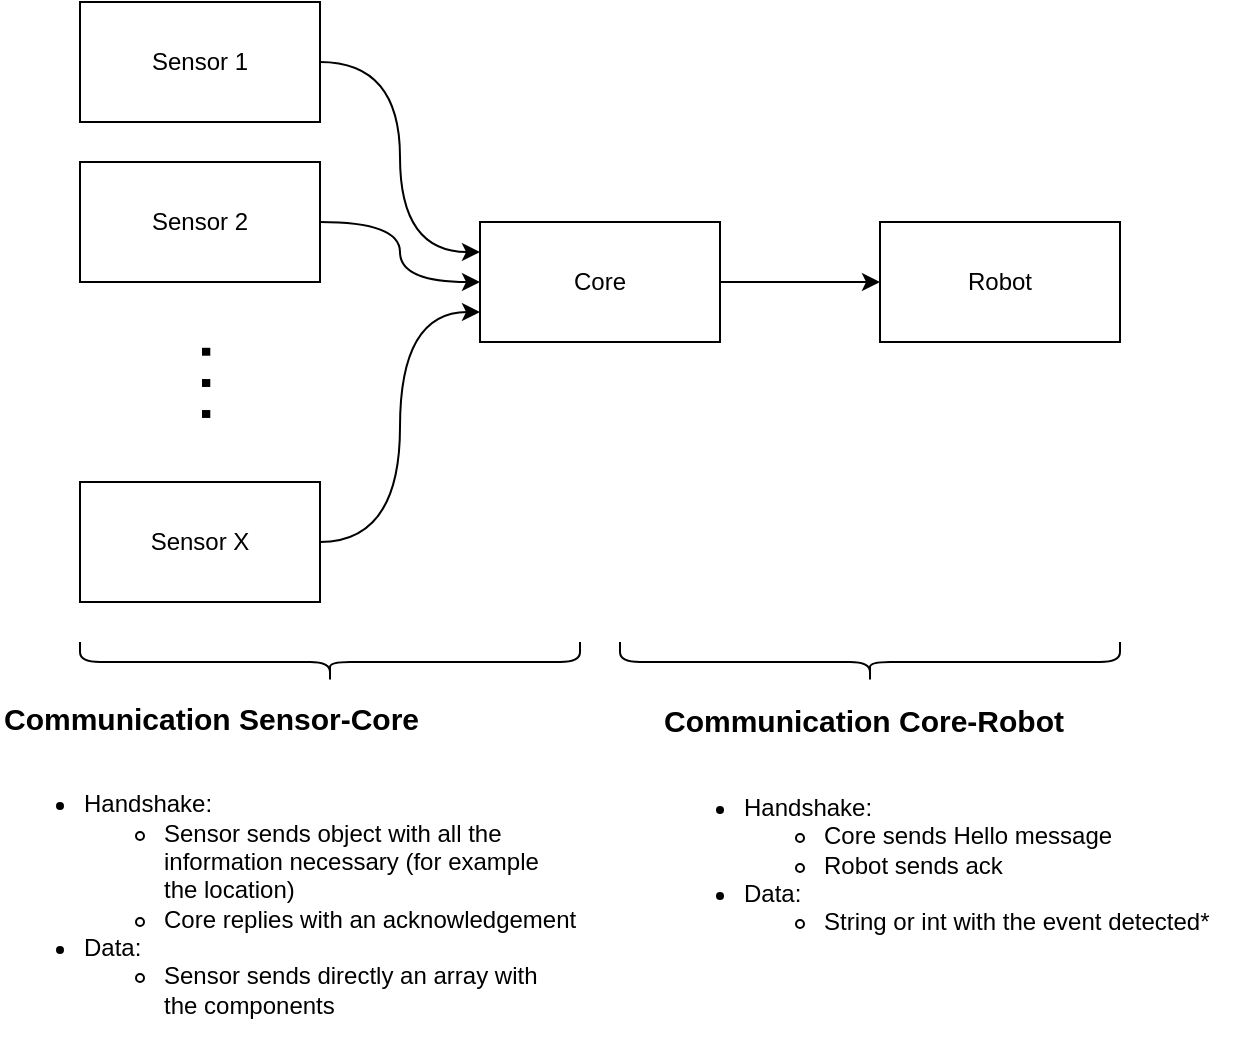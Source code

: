 <mxfile version="12.3.2" type="device" pages="1"><diagram id="rUtTfQy4ZNPrQ2e3jP6E" name="Page-1"><mxGraphModel dx="946" dy="680" grid="1" gridSize="10" guides="1" tooltips="1" connect="1" arrows="1" fold="1" page="1" pageScale="1" pageWidth="4681" pageHeight="3300" math="0" shadow="0"><root><mxCell id="0"/><mxCell id="1" parent="0"/><mxCell id="EXJwk-Y3DaRhlgbgP7Yf-8" style="edgeStyle=orthogonalEdgeStyle;rounded=0;orthogonalLoop=1;jettySize=auto;html=1;exitX=1;exitY=0.5;exitDx=0;exitDy=0;entryX=0;entryY=0.25;entryDx=0;entryDy=0;fontSize=28;curved=1;" parent="1" source="EXJwk-Y3DaRhlgbgP7Yf-1" target="EXJwk-Y3DaRhlgbgP7Yf-7" edge="1"><mxGeometry relative="1" as="geometry"/></mxCell><mxCell id="EXJwk-Y3DaRhlgbgP7Yf-1" value="Sensor 1" style="rounded=0;whiteSpace=wrap;html=1;" parent="1" vertex="1"><mxGeometry x="200" y="160" width="120" height="60" as="geometry"/></mxCell><mxCell id="EXJwk-Y3DaRhlgbgP7Yf-9" style="edgeStyle=orthogonalEdgeStyle;curved=1;rounded=0;orthogonalLoop=1;jettySize=auto;html=1;exitX=1;exitY=0.5;exitDx=0;exitDy=0;entryX=0;entryY=0.5;entryDx=0;entryDy=0;fontSize=28;" parent="1" source="EXJwk-Y3DaRhlgbgP7Yf-2" target="EXJwk-Y3DaRhlgbgP7Yf-7" edge="1"><mxGeometry relative="1" as="geometry"/></mxCell><mxCell id="EXJwk-Y3DaRhlgbgP7Yf-2" value="Sensor 2" style="rounded=0;whiteSpace=wrap;html=1;" parent="1" vertex="1"><mxGeometry x="200" y="240" width="120" height="60" as="geometry"/></mxCell><mxCell id="EXJwk-Y3DaRhlgbgP7Yf-10" style="edgeStyle=orthogonalEdgeStyle;curved=1;rounded=0;orthogonalLoop=1;jettySize=auto;html=1;exitX=1;exitY=0.5;exitDx=0;exitDy=0;entryX=0;entryY=0.75;entryDx=0;entryDy=0;fontSize=28;" parent="1" source="EXJwk-Y3DaRhlgbgP7Yf-3" target="EXJwk-Y3DaRhlgbgP7Yf-7" edge="1"><mxGeometry relative="1" as="geometry"/></mxCell><mxCell id="EXJwk-Y3DaRhlgbgP7Yf-3" value="Sensor X" style="rounded=0;whiteSpace=wrap;html=1;" parent="1" vertex="1"><mxGeometry x="200" y="400" width="120" height="60" as="geometry"/></mxCell><mxCell id="EXJwk-Y3DaRhlgbgP7Yf-4" value=". . ." style="text;html=1;align=center;verticalAlign=middle;resizable=0;points=[];;autosize=1;rotation=90;fontSize=28;fontStyle=1" parent="1" vertex="1"><mxGeometry x="246" y="330" width="50" height="40" as="geometry"/></mxCell><mxCell id="EXJwk-Y3DaRhlgbgP7Yf-12" style="edgeStyle=orthogonalEdgeStyle;curved=1;rounded=0;orthogonalLoop=1;jettySize=auto;html=1;exitX=1;exitY=0.5;exitDx=0;exitDy=0;entryX=0;entryY=0.5;entryDx=0;entryDy=0;fontSize=28;" parent="1" source="EXJwk-Y3DaRhlgbgP7Yf-7" target="EXJwk-Y3DaRhlgbgP7Yf-11" edge="1"><mxGeometry relative="1" as="geometry"/></mxCell><mxCell id="EXJwk-Y3DaRhlgbgP7Yf-7" value="Core" style="rounded=0;whiteSpace=wrap;html=1;" parent="1" vertex="1"><mxGeometry x="400" y="270" width="120" height="60" as="geometry"/></mxCell><mxCell id="EXJwk-Y3DaRhlgbgP7Yf-11" value="Robot" style="rounded=0;whiteSpace=wrap;html=1;" parent="1" vertex="1"><mxGeometry x="600" y="270" width="120" height="60" as="geometry"/></mxCell><mxCell id="EXJwk-Y3DaRhlgbgP7Yf-14" value="&lt;font&gt;&lt;b&gt;&lt;font style=&quot;font-size: 15px&quot;&gt;Communication Sensor-Core&lt;/font&gt;&lt;/b&gt;&lt;br&gt;&lt;br&gt;&lt;ul&gt;&lt;li&gt;&lt;font&gt;Handshake:&amp;nbsp;&lt;/font&gt;&lt;/li&gt;&lt;ul&gt;&lt;li&gt;&lt;font&gt;Sensor sends object with all the &lt;br&gt;information&amp;nbsp;&lt;/font&gt;necessary (for example &lt;br&gt;the location)&lt;/li&gt;&lt;li&gt;&lt;font&gt;Core replies with an acknowledgement&lt;/font&gt;&lt;/li&gt;&lt;/ul&gt;&lt;li&gt;&lt;font&gt;Data:&lt;/font&gt;&lt;/li&gt;&lt;ul&gt;&lt;li&gt;&lt;font&gt;Sensor sends directly an array with&lt;br&gt;the components&lt;/font&gt;&lt;/li&gt;&lt;/ul&gt;&lt;/ul&gt;&lt;/font&gt;" style="text;html=1;align=left;verticalAlign=middle;resizable=0;points=[];;autosize=1;fontSize=12;" parent="1" vertex="1"><mxGeometry x="160" y="510" width="300" height="170" as="geometry"/></mxCell><mxCell id="EXJwk-Y3DaRhlgbgP7Yf-18" value="&lt;font&gt;&lt;b&gt;&lt;font style=&quot;font-size: 15px&quot;&gt;Communication Core-Robot&lt;/font&gt;&lt;/b&gt;&lt;br&gt;&lt;br&gt;&lt;ul&gt;&lt;li&gt;&lt;font&gt;Handshake:&amp;nbsp;&lt;/font&gt;&lt;/li&gt;&lt;ul&gt;&lt;li&gt;&lt;span&gt;Core sends Hello message&lt;/span&gt;&lt;/li&gt;&lt;li&gt;&lt;span&gt;Robot sends ack&lt;/span&gt;&lt;/li&gt;&lt;/ul&gt;&lt;li&gt;&lt;span&gt;Data:&lt;/span&gt;&lt;br&gt;&lt;/li&gt;&lt;ul&gt;&lt;li&gt;String or int with the event detected*&lt;/li&gt;&lt;/ul&gt;&lt;/ul&gt;&lt;/font&gt;" style="text;html=1;align=left;verticalAlign=middle;resizable=0;points=[];;autosize=1;fontSize=12;" parent="1" vertex="1"><mxGeometry x="490" y="510" width="290" height="130" as="geometry"/></mxCell><mxCell id="EXJwk-Y3DaRhlgbgP7Yf-19" value="" style="shape=curlyBracket;whiteSpace=wrap;html=1;rounded=1;fontSize=12;rotation=-90;" parent="1" vertex="1"><mxGeometry x="315" y="365" width="20" height="250" as="geometry"/></mxCell><mxCell id="EXJwk-Y3DaRhlgbgP7Yf-20" value="" style="shape=curlyBracket;whiteSpace=wrap;html=1;rounded=1;fontSize=12;rotation=-90;" parent="1" vertex="1"><mxGeometry x="585" y="365" width="20" height="250" as="geometry"/></mxCell></root></mxGraphModel></diagram></mxfile>